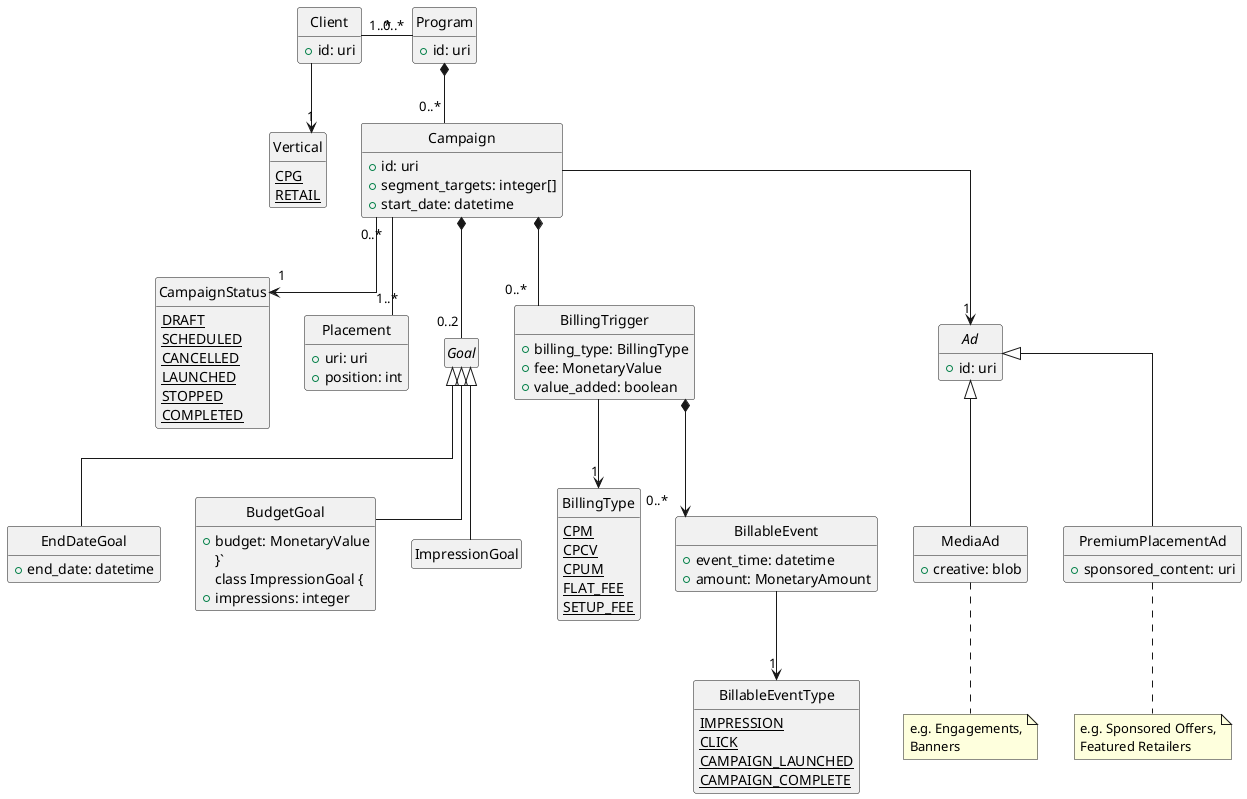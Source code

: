 @startuml
skinparam style strictuml
skinparam linetype ortho
hide empty members

class Client {
  + id: uri
}
class Program {
  + id: uri
}

class Campaign {
  + id: uri
  + segment_targets: integer[]
  + start_date: datetime
}
enum CampaignStatus {
  {static} DRAFT
  {static} SCHEDULED
  {static} CANCELLED
  {static} LAUNCHED
  {static} STOPPED
  {static} COMPLETED
}
Campaign --> "1" CampaignStatus
class Placement {
  + uri: uri
  + position: int
}
abstract class Goal
class EndDateGoal {
  + end_date: datetime
}
class BudgetGoal {
  + budget: MonetaryValue
}`
class ImpressionGoal {
  + impressions: integer
}
Goal <|-- EndDateGoal
Goal <|-- BudgetGoal
Goal <|-- ImpressionGoal
class BillingTrigger {
  + billing_type: BillingType
  + fee: MonetaryValue
  + value_added: boolean
}
Program "0..*" -left- "1..*" Client
Campaign *-- "0..*" BillingTrigger
enum BillingType {
  {static} CPM
  {static} CPCV
  {static} CPUM
  {static} FLAT_FEE
  {static} SETUP_FEE
}
BillingTrigger --> "1" BillingType
class BillableEvent {
  + event_time: datetime
  + amount: MonetaryAmount
}
enum BillableEventType {
  {static} IMPRESSION
  {static} CLICK
  {static} CAMPAIGN_LAUNCHED
  {static} CAMPAIGN_COMPLETE
}
enum Vertical {
  {static} CPG
  {static} RETAIL
}
Client --> "1" Vertical
BillableEvent --> "1" BillableEventType
abstract class Ad {
  + id: uri
}
class MediaAd {
  + creative: blob
}
note bottom of MediaAd: e.g. Engagements,\nBanners
Ad <|-- MediaAd
class PremiumPlacementAd {
  + sponsored_content: uri
}
note bottom of PremiumPlacementAd: e.g. Sponsored Offers,\nFeatured Retailers
Ad <|-- PremiumPlacementAd

Program *-- "0..*" Campaign
Campaign *-- "0..2" Goal
Campaign "0..*" -- "1..*" Placement
BillingTrigger *--> "0..*" BillableEvent
Campaign --> "1" Ad

@enduml

